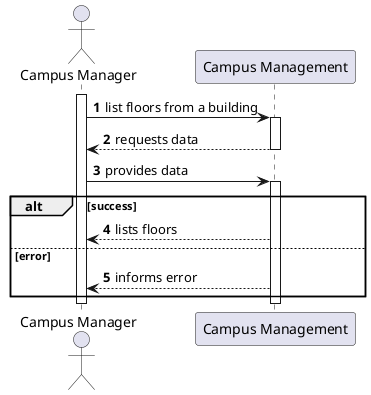 @startuml
autonumber

actor "Campus Manager" as usr

participant "Campus Management" as mgm

activate usr
usr -> mgm : list floors from a building
    activate mgm
        mgm --> usr : requests data
    deactivate mgm

    usr -> mgm : provides data
    activate mgm
    alt success
        mgm --> usr : lists floors
    else error
        mgm --> usr : informs error
    end
    deactivate mgm
deactivate usr

@enduml
